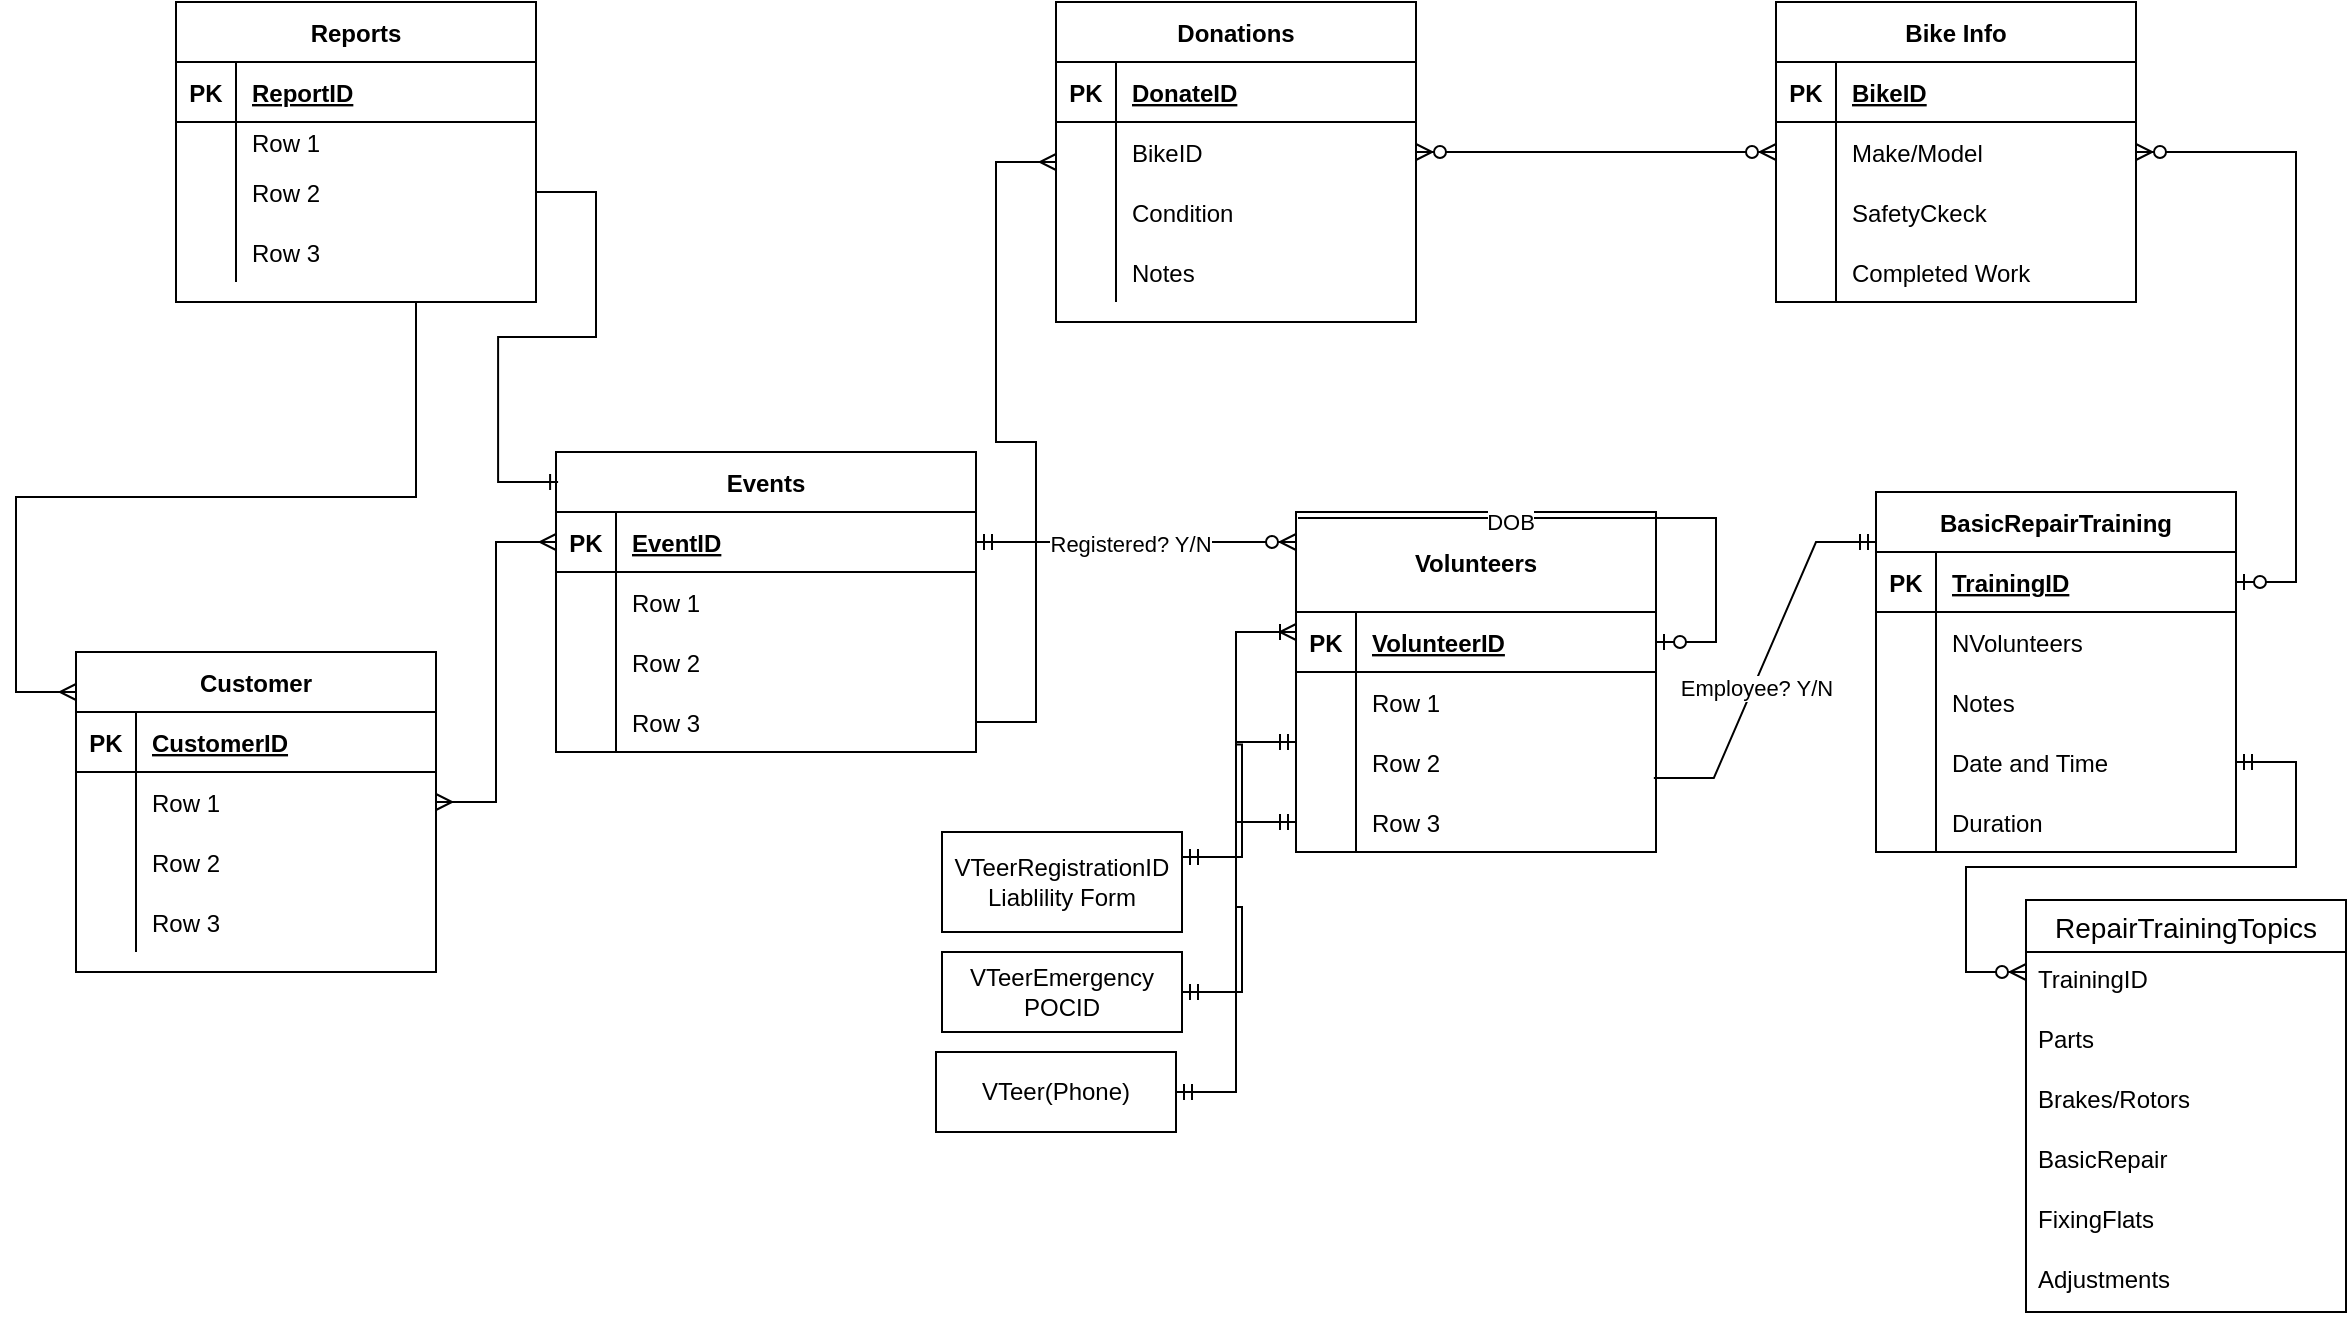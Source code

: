 <mxfile version="20.4.0" type="github">
  <diagram id="R2lEEEUBdFMjLlhIrx00" name="Page-1">
    <mxGraphModel dx="1426" dy="736" grid="1" gridSize="10" guides="1" tooltips="1" connect="1" arrows="1" fold="1" page="1" pageScale="1" pageWidth="850" pageHeight="1100" math="0" shadow="0" extFonts="Permanent Marker^https://fonts.googleapis.com/css?family=Permanent+Marker">
      <root>
        <mxCell id="0" />
        <mxCell id="1" parent="0" />
        <mxCell id="-8hCUDdNDRMUAMXBYEi0-1" value="Donations" style="shape=table;startSize=30;container=1;collapsible=1;childLayout=tableLayout;fixedRows=1;rowLines=0;fontStyle=1;align=center;resizeLast=1;" vertex="1" parent="1">
          <mxGeometry x="630" y="205" width="180" height="160" as="geometry" />
        </mxCell>
        <mxCell id="-8hCUDdNDRMUAMXBYEi0-2" value="" style="shape=tableRow;horizontal=0;startSize=0;swimlaneHead=0;swimlaneBody=0;fillColor=none;collapsible=0;dropTarget=0;points=[[0,0.5],[1,0.5]];portConstraint=eastwest;top=0;left=0;right=0;bottom=1;" vertex="1" parent="-8hCUDdNDRMUAMXBYEi0-1">
          <mxGeometry y="30" width="180" height="30" as="geometry" />
        </mxCell>
        <mxCell id="-8hCUDdNDRMUAMXBYEi0-3" value="PK" style="shape=partialRectangle;connectable=0;fillColor=none;top=0;left=0;bottom=0;right=0;fontStyle=1;overflow=hidden;" vertex="1" parent="-8hCUDdNDRMUAMXBYEi0-2">
          <mxGeometry width="30" height="30" as="geometry">
            <mxRectangle width="30" height="30" as="alternateBounds" />
          </mxGeometry>
        </mxCell>
        <mxCell id="-8hCUDdNDRMUAMXBYEi0-4" value="DonateID" style="shape=partialRectangle;connectable=0;fillColor=none;top=0;left=0;bottom=0;right=0;align=left;spacingLeft=6;fontStyle=5;overflow=hidden;" vertex="1" parent="-8hCUDdNDRMUAMXBYEi0-2">
          <mxGeometry x="30" width="150" height="30" as="geometry">
            <mxRectangle width="150" height="30" as="alternateBounds" />
          </mxGeometry>
        </mxCell>
        <mxCell id="-8hCUDdNDRMUAMXBYEi0-5" value="" style="shape=tableRow;horizontal=0;startSize=0;swimlaneHead=0;swimlaneBody=0;fillColor=none;collapsible=0;dropTarget=0;points=[[0,0.5],[1,0.5]];portConstraint=eastwest;top=0;left=0;right=0;bottom=0;" vertex="1" parent="-8hCUDdNDRMUAMXBYEi0-1">
          <mxGeometry y="60" width="180" height="30" as="geometry" />
        </mxCell>
        <mxCell id="-8hCUDdNDRMUAMXBYEi0-6" value="" style="shape=partialRectangle;connectable=0;fillColor=none;top=0;left=0;bottom=0;right=0;editable=1;overflow=hidden;" vertex="1" parent="-8hCUDdNDRMUAMXBYEi0-5">
          <mxGeometry width="30" height="30" as="geometry">
            <mxRectangle width="30" height="30" as="alternateBounds" />
          </mxGeometry>
        </mxCell>
        <mxCell id="-8hCUDdNDRMUAMXBYEi0-7" value="BikeID    " style="shape=partialRectangle;connectable=0;fillColor=none;top=0;left=0;bottom=0;right=0;align=left;spacingLeft=6;overflow=hidden;" vertex="1" parent="-8hCUDdNDRMUAMXBYEi0-5">
          <mxGeometry x="30" width="150" height="30" as="geometry">
            <mxRectangle width="150" height="30" as="alternateBounds" />
          </mxGeometry>
        </mxCell>
        <mxCell id="-8hCUDdNDRMUAMXBYEi0-8" value="" style="shape=tableRow;horizontal=0;startSize=0;swimlaneHead=0;swimlaneBody=0;fillColor=none;collapsible=0;dropTarget=0;points=[[0,0.5],[1,0.5]];portConstraint=eastwest;top=0;left=0;right=0;bottom=0;" vertex="1" parent="-8hCUDdNDRMUAMXBYEi0-1">
          <mxGeometry y="90" width="180" height="30" as="geometry" />
        </mxCell>
        <mxCell id="-8hCUDdNDRMUAMXBYEi0-9" value="" style="shape=partialRectangle;connectable=0;fillColor=none;top=0;left=0;bottom=0;right=0;editable=1;overflow=hidden;" vertex="1" parent="-8hCUDdNDRMUAMXBYEi0-8">
          <mxGeometry width="30" height="30" as="geometry">
            <mxRectangle width="30" height="30" as="alternateBounds" />
          </mxGeometry>
        </mxCell>
        <mxCell id="-8hCUDdNDRMUAMXBYEi0-10" value="Condition" style="shape=partialRectangle;connectable=0;fillColor=none;top=0;left=0;bottom=0;right=0;align=left;spacingLeft=6;overflow=hidden;" vertex="1" parent="-8hCUDdNDRMUAMXBYEi0-8">
          <mxGeometry x="30" width="150" height="30" as="geometry">
            <mxRectangle width="150" height="30" as="alternateBounds" />
          </mxGeometry>
        </mxCell>
        <mxCell id="-8hCUDdNDRMUAMXBYEi0-11" value="" style="shape=tableRow;horizontal=0;startSize=0;swimlaneHead=0;swimlaneBody=0;fillColor=none;collapsible=0;dropTarget=0;points=[[0,0.5],[1,0.5]];portConstraint=eastwest;top=0;left=0;right=0;bottom=0;" vertex="1" parent="-8hCUDdNDRMUAMXBYEi0-1">
          <mxGeometry y="120" width="180" height="30" as="geometry" />
        </mxCell>
        <mxCell id="-8hCUDdNDRMUAMXBYEi0-12" value="" style="shape=partialRectangle;connectable=0;fillColor=none;top=0;left=0;bottom=0;right=0;editable=1;overflow=hidden;" vertex="1" parent="-8hCUDdNDRMUAMXBYEi0-11">
          <mxGeometry width="30" height="30" as="geometry">
            <mxRectangle width="30" height="30" as="alternateBounds" />
          </mxGeometry>
        </mxCell>
        <mxCell id="-8hCUDdNDRMUAMXBYEi0-13" value="Notes" style="shape=partialRectangle;connectable=0;fillColor=none;top=0;left=0;bottom=0;right=0;align=left;spacingLeft=6;overflow=hidden;" vertex="1" parent="-8hCUDdNDRMUAMXBYEi0-11">
          <mxGeometry x="30" width="150" height="30" as="geometry">
            <mxRectangle width="150" height="30" as="alternateBounds" />
          </mxGeometry>
        </mxCell>
        <mxCell id="-8hCUDdNDRMUAMXBYEi0-14" value="Events" style="shape=table;startSize=30;container=1;collapsible=1;childLayout=tableLayout;fixedRows=1;rowLines=0;fontStyle=1;align=center;resizeLast=1;" vertex="1" parent="1">
          <mxGeometry x="380" y="430" width="210" height="150" as="geometry" />
        </mxCell>
        <mxCell id="-8hCUDdNDRMUAMXBYEi0-15" value="" style="shape=tableRow;horizontal=0;startSize=0;swimlaneHead=0;swimlaneBody=0;fillColor=none;collapsible=0;dropTarget=0;points=[[0,0.5],[1,0.5]];portConstraint=eastwest;top=0;left=0;right=0;bottom=1;" vertex="1" parent="-8hCUDdNDRMUAMXBYEi0-14">
          <mxGeometry y="30" width="210" height="30" as="geometry" />
        </mxCell>
        <mxCell id="-8hCUDdNDRMUAMXBYEi0-16" value="PK" style="shape=partialRectangle;connectable=0;fillColor=none;top=0;left=0;bottom=0;right=0;fontStyle=1;overflow=hidden;" vertex="1" parent="-8hCUDdNDRMUAMXBYEi0-15">
          <mxGeometry width="30" height="30" as="geometry">
            <mxRectangle width="30" height="30" as="alternateBounds" />
          </mxGeometry>
        </mxCell>
        <mxCell id="-8hCUDdNDRMUAMXBYEi0-17" value="EventID" style="shape=partialRectangle;connectable=0;fillColor=none;top=0;left=0;bottom=0;right=0;align=left;spacingLeft=6;fontStyle=5;overflow=hidden;" vertex="1" parent="-8hCUDdNDRMUAMXBYEi0-15">
          <mxGeometry x="30" width="180" height="30" as="geometry">
            <mxRectangle width="180" height="30" as="alternateBounds" />
          </mxGeometry>
        </mxCell>
        <mxCell id="-8hCUDdNDRMUAMXBYEi0-18" value="" style="shape=tableRow;horizontal=0;startSize=0;swimlaneHead=0;swimlaneBody=0;fillColor=none;collapsible=0;dropTarget=0;points=[[0,0.5],[1,0.5]];portConstraint=eastwest;top=0;left=0;right=0;bottom=0;" vertex="1" parent="-8hCUDdNDRMUAMXBYEi0-14">
          <mxGeometry y="60" width="210" height="30" as="geometry" />
        </mxCell>
        <mxCell id="-8hCUDdNDRMUAMXBYEi0-19" value="" style="shape=partialRectangle;connectable=0;fillColor=none;top=0;left=0;bottom=0;right=0;editable=1;overflow=hidden;" vertex="1" parent="-8hCUDdNDRMUAMXBYEi0-18">
          <mxGeometry width="30" height="30" as="geometry">
            <mxRectangle width="30" height="30" as="alternateBounds" />
          </mxGeometry>
        </mxCell>
        <mxCell id="-8hCUDdNDRMUAMXBYEi0-20" value="Row 1" style="shape=partialRectangle;connectable=0;fillColor=none;top=0;left=0;bottom=0;right=0;align=left;spacingLeft=6;overflow=hidden;" vertex="1" parent="-8hCUDdNDRMUAMXBYEi0-18">
          <mxGeometry x="30" width="180" height="30" as="geometry">
            <mxRectangle width="180" height="30" as="alternateBounds" />
          </mxGeometry>
        </mxCell>
        <mxCell id="-8hCUDdNDRMUAMXBYEi0-21" value="" style="shape=tableRow;horizontal=0;startSize=0;swimlaneHead=0;swimlaneBody=0;fillColor=none;collapsible=0;dropTarget=0;points=[[0,0.5],[1,0.5]];portConstraint=eastwest;top=0;left=0;right=0;bottom=0;" vertex="1" parent="-8hCUDdNDRMUAMXBYEi0-14">
          <mxGeometry y="90" width="210" height="30" as="geometry" />
        </mxCell>
        <mxCell id="-8hCUDdNDRMUAMXBYEi0-22" value="" style="shape=partialRectangle;connectable=0;fillColor=none;top=0;left=0;bottom=0;right=0;editable=1;overflow=hidden;" vertex="1" parent="-8hCUDdNDRMUAMXBYEi0-21">
          <mxGeometry width="30" height="30" as="geometry">
            <mxRectangle width="30" height="30" as="alternateBounds" />
          </mxGeometry>
        </mxCell>
        <mxCell id="-8hCUDdNDRMUAMXBYEi0-23" value="Row 2" style="shape=partialRectangle;connectable=0;fillColor=none;top=0;left=0;bottom=0;right=0;align=left;spacingLeft=6;overflow=hidden;" vertex="1" parent="-8hCUDdNDRMUAMXBYEi0-21">
          <mxGeometry x="30" width="180" height="30" as="geometry">
            <mxRectangle width="180" height="30" as="alternateBounds" />
          </mxGeometry>
        </mxCell>
        <mxCell id="-8hCUDdNDRMUAMXBYEi0-24" value="" style="shape=tableRow;horizontal=0;startSize=0;swimlaneHead=0;swimlaneBody=0;fillColor=none;collapsible=0;dropTarget=0;points=[[0,0.5],[1,0.5]];portConstraint=eastwest;top=0;left=0;right=0;bottom=0;" vertex="1" parent="-8hCUDdNDRMUAMXBYEi0-14">
          <mxGeometry y="120" width="210" height="30" as="geometry" />
        </mxCell>
        <mxCell id="-8hCUDdNDRMUAMXBYEi0-25" value="" style="shape=partialRectangle;connectable=0;fillColor=none;top=0;left=0;bottom=0;right=0;editable=1;overflow=hidden;" vertex="1" parent="-8hCUDdNDRMUAMXBYEi0-24">
          <mxGeometry width="30" height="30" as="geometry">
            <mxRectangle width="30" height="30" as="alternateBounds" />
          </mxGeometry>
        </mxCell>
        <mxCell id="-8hCUDdNDRMUAMXBYEi0-26" value="Row 3" style="shape=partialRectangle;connectable=0;fillColor=none;top=0;left=0;bottom=0;right=0;align=left;spacingLeft=6;overflow=hidden;" vertex="1" parent="-8hCUDdNDRMUAMXBYEi0-24">
          <mxGeometry x="30" width="180" height="30" as="geometry">
            <mxRectangle width="180" height="30" as="alternateBounds" />
          </mxGeometry>
        </mxCell>
        <mxCell id="-8hCUDdNDRMUAMXBYEi0-27" value="Reports" style="shape=table;startSize=30;container=1;collapsible=1;childLayout=tableLayout;fixedRows=1;rowLines=0;fontStyle=1;align=center;resizeLast=1;" vertex="1" parent="1">
          <mxGeometry x="190" y="205" width="180" height="150" as="geometry" />
        </mxCell>
        <mxCell id="-8hCUDdNDRMUAMXBYEi0-28" value="" style="shape=tableRow;horizontal=0;startSize=0;swimlaneHead=0;swimlaneBody=0;fillColor=none;collapsible=0;dropTarget=0;points=[[0,0.5],[1,0.5]];portConstraint=eastwest;top=0;left=0;right=0;bottom=1;" vertex="1" parent="-8hCUDdNDRMUAMXBYEi0-27">
          <mxGeometry y="30" width="180" height="30" as="geometry" />
        </mxCell>
        <mxCell id="-8hCUDdNDRMUAMXBYEi0-29" value="PK" style="shape=partialRectangle;connectable=0;fillColor=none;top=0;left=0;bottom=0;right=0;fontStyle=1;overflow=hidden;" vertex="1" parent="-8hCUDdNDRMUAMXBYEi0-28">
          <mxGeometry width="30" height="30" as="geometry">
            <mxRectangle width="30" height="30" as="alternateBounds" />
          </mxGeometry>
        </mxCell>
        <mxCell id="-8hCUDdNDRMUAMXBYEi0-30" value="ReportID" style="shape=partialRectangle;connectable=0;fillColor=none;top=0;left=0;bottom=0;right=0;align=left;spacingLeft=6;fontStyle=5;overflow=hidden;" vertex="1" parent="-8hCUDdNDRMUAMXBYEi0-28">
          <mxGeometry x="30" width="150" height="30" as="geometry">
            <mxRectangle width="150" height="30" as="alternateBounds" />
          </mxGeometry>
        </mxCell>
        <mxCell id="-8hCUDdNDRMUAMXBYEi0-31" value="" style="shape=tableRow;horizontal=0;startSize=0;swimlaneHead=0;swimlaneBody=0;fillColor=none;collapsible=0;dropTarget=0;points=[[0,0.5],[1,0.5]];portConstraint=eastwest;top=0;left=0;right=0;bottom=0;" vertex="1" parent="-8hCUDdNDRMUAMXBYEi0-27">
          <mxGeometry y="60" width="180" height="20" as="geometry" />
        </mxCell>
        <mxCell id="-8hCUDdNDRMUAMXBYEi0-32" value="" style="shape=partialRectangle;connectable=0;fillColor=none;top=0;left=0;bottom=0;right=0;editable=1;overflow=hidden;" vertex="1" parent="-8hCUDdNDRMUAMXBYEi0-31">
          <mxGeometry width="30" height="20" as="geometry">
            <mxRectangle width="30" height="20" as="alternateBounds" />
          </mxGeometry>
        </mxCell>
        <mxCell id="-8hCUDdNDRMUAMXBYEi0-33" value="Row 1" style="shape=partialRectangle;connectable=0;fillColor=none;top=0;left=0;bottom=0;right=0;align=left;spacingLeft=6;overflow=hidden;" vertex="1" parent="-8hCUDdNDRMUAMXBYEi0-31">
          <mxGeometry x="30" width="150" height="20" as="geometry">
            <mxRectangle width="150" height="20" as="alternateBounds" />
          </mxGeometry>
        </mxCell>
        <mxCell id="-8hCUDdNDRMUAMXBYEi0-34" value="" style="shape=tableRow;horizontal=0;startSize=0;swimlaneHead=0;swimlaneBody=0;fillColor=none;collapsible=0;dropTarget=0;points=[[0,0.5],[1,0.5]];portConstraint=eastwest;top=0;left=0;right=0;bottom=0;" vertex="1" parent="-8hCUDdNDRMUAMXBYEi0-27">
          <mxGeometry y="80" width="180" height="30" as="geometry" />
        </mxCell>
        <mxCell id="-8hCUDdNDRMUAMXBYEi0-35" value="" style="shape=partialRectangle;connectable=0;fillColor=none;top=0;left=0;bottom=0;right=0;editable=1;overflow=hidden;" vertex="1" parent="-8hCUDdNDRMUAMXBYEi0-34">
          <mxGeometry width="30" height="30" as="geometry">
            <mxRectangle width="30" height="30" as="alternateBounds" />
          </mxGeometry>
        </mxCell>
        <mxCell id="-8hCUDdNDRMUAMXBYEi0-36" value="Row 2" style="shape=partialRectangle;connectable=0;fillColor=none;top=0;left=0;bottom=0;right=0;align=left;spacingLeft=6;overflow=hidden;" vertex="1" parent="-8hCUDdNDRMUAMXBYEi0-34">
          <mxGeometry x="30" width="150" height="30" as="geometry">
            <mxRectangle width="150" height="30" as="alternateBounds" />
          </mxGeometry>
        </mxCell>
        <mxCell id="-8hCUDdNDRMUAMXBYEi0-37" value="" style="shape=tableRow;horizontal=0;startSize=0;swimlaneHead=0;swimlaneBody=0;fillColor=none;collapsible=0;dropTarget=0;points=[[0,0.5],[1,0.5]];portConstraint=eastwest;top=0;left=0;right=0;bottom=0;" vertex="1" parent="-8hCUDdNDRMUAMXBYEi0-27">
          <mxGeometry y="110" width="180" height="30" as="geometry" />
        </mxCell>
        <mxCell id="-8hCUDdNDRMUAMXBYEi0-38" value="" style="shape=partialRectangle;connectable=0;fillColor=none;top=0;left=0;bottom=0;right=0;editable=1;overflow=hidden;" vertex="1" parent="-8hCUDdNDRMUAMXBYEi0-37">
          <mxGeometry width="30" height="30" as="geometry">
            <mxRectangle width="30" height="30" as="alternateBounds" />
          </mxGeometry>
        </mxCell>
        <mxCell id="-8hCUDdNDRMUAMXBYEi0-39" value="Row 3" style="shape=partialRectangle;connectable=0;fillColor=none;top=0;left=0;bottom=0;right=0;align=left;spacingLeft=6;overflow=hidden;" vertex="1" parent="-8hCUDdNDRMUAMXBYEi0-37">
          <mxGeometry x="30" width="150" height="30" as="geometry">
            <mxRectangle width="150" height="30" as="alternateBounds" />
          </mxGeometry>
        </mxCell>
        <mxCell id="-8hCUDdNDRMUAMXBYEi0-40" value="Customer" style="shape=table;startSize=30;container=1;collapsible=1;childLayout=tableLayout;fixedRows=1;rowLines=0;fontStyle=1;align=center;resizeLast=1;" vertex="1" parent="1">
          <mxGeometry x="140" y="530" width="180" height="160" as="geometry" />
        </mxCell>
        <mxCell id="-8hCUDdNDRMUAMXBYEi0-41" value="" style="shape=tableRow;horizontal=0;startSize=0;swimlaneHead=0;swimlaneBody=0;fillColor=none;collapsible=0;dropTarget=0;points=[[0,0.5],[1,0.5]];portConstraint=eastwest;top=0;left=0;right=0;bottom=1;" vertex="1" parent="-8hCUDdNDRMUAMXBYEi0-40">
          <mxGeometry y="30" width="180" height="30" as="geometry" />
        </mxCell>
        <mxCell id="-8hCUDdNDRMUAMXBYEi0-42" value="PK" style="shape=partialRectangle;connectable=0;fillColor=none;top=0;left=0;bottom=0;right=0;fontStyle=1;overflow=hidden;" vertex="1" parent="-8hCUDdNDRMUAMXBYEi0-41">
          <mxGeometry width="30" height="30" as="geometry">
            <mxRectangle width="30" height="30" as="alternateBounds" />
          </mxGeometry>
        </mxCell>
        <mxCell id="-8hCUDdNDRMUAMXBYEi0-43" value="CustomerID" style="shape=partialRectangle;connectable=0;fillColor=none;top=0;left=0;bottom=0;right=0;align=left;spacingLeft=6;fontStyle=5;overflow=hidden;" vertex="1" parent="-8hCUDdNDRMUAMXBYEi0-41">
          <mxGeometry x="30" width="150" height="30" as="geometry">
            <mxRectangle width="150" height="30" as="alternateBounds" />
          </mxGeometry>
        </mxCell>
        <mxCell id="-8hCUDdNDRMUAMXBYEi0-44" value="" style="shape=tableRow;horizontal=0;startSize=0;swimlaneHead=0;swimlaneBody=0;fillColor=none;collapsible=0;dropTarget=0;points=[[0,0.5],[1,0.5]];portConstraint=eastwest;top=0;left=0;right=0;bottom=0;" vertex="1" parent="-8hCUDdNDRMUAMXBYEi0-40">
          <mxGeometry y="60" width="180" height="30" as="geometry" />
        </mxCell>
        <mxCell id="-8hCUDdNDRMUAMXBYEi0-45" value="" style="shape=partialRectangle;connectable=0;fillColor=none;top=0;left=0;bottom=0;right=0;editable=1;overflow=hidden;" vertex="1" parent="-8hCUDdNDRMUAMXBYEi0-44">
          <mxGeometry width="30" height="30" as="geometry">
            <mxRectangle width="30" height="30" as="alternateBounds" />
          </mxGeometry>
        </mxCell>
        <mxCell id="-8hCUDdNDRMUAMXBYEi0-46" value="Row 1" style="shape=partialRectangle;connectable=0;fillColor=none;top=0;left=0;bottom=0;right=0;align=left;spacingLeft=6;overflow=hidden;" vertex="1" parent="-8hCUDdNDRMUAMXBYEi0-44">
          <mxGeometry x="30" width="150" height="30" as="geometry">
            <mxRectangle width="150" height="30" as="alternateBounds" />
          </mxGeometry>
        </mxCell>
        <mxCell id="-8hCUDdNDRMUAMXBYEi0-47" value="" style="shape=tableRow;horizontal=0;startSize=0;swimlaneHead=0;swimlaneBody=0;fillColor=none;collapsible=0;dropTarget=0;points=[[0,0.5],[1,0.5]];portConstraint=eastwest;top=0;left=0;right=0;bottom=0;" vertex="1" parent="-8hCUDdNDRMUAMXBYEi0-40">
          <mxGeometry y="90" width="180" height="30" as="geometry" />
        </mxCell>
        <mxCell id="-8hCUDdNDRMUAMXBYEi0-48" value="" style="shape=partialRectangle;connectable=0;fillColor=none;top=0;left=0;bottom=0;right=0;editable=1;overflow=hidden;" vertex="1" parent="-8hCUDdNDRMUAMXBYEi0-47">
          <mxGeometry width="30" height="30" as="geometry">
            <mxRectangle width="30" height="30" as="alternateBounds" />
          </mxGeometry>
        </mxCell>
        <mxCell id="-8hCUDdNDRMUAMXBYEi0-49" value="Row 2" style="shape=partialRectangle;connectable=0;fillColor=none;top=0;left=0;bottom=0;right=0;align=left;spacingLeft=6;overflow=hidden;" vertex="1" parent="-8hCUDdNDRMUAMXBYEi0-47">
          <mxGeometry x="30" width="150" height="30" as="geometry">
            <mxRectangle width="150" height="30" as="alternateBounds" />
          </mxGeometry>
        </mxCell>
        <mxCell id="-8hCUDdNDRMUAMXBYEi0-50" value="" style="shape=tableRow;horizontal=0;startSize=0;swimlaneHead=0;swimlaneBody=0;fillColor=none;collapsible=0;dropTarget=0;points=[[0,0.5],[1,0.5]];portConstraint=eastwest;top=0;left=0;right=0;bottom=0;" vertex="1" parent="-8hCUDdNDRMUAMXBYEi0-40">
          <mxGeometry y="120" width="180" height="30" as="geometry" />
        </mxCell>
        <mxCell id="-8hCUDdNDRMUAMXBYEi0-51" value="" style="shape=partialRectangle;connectable=0;fillColor=none;top=0;left=0;bottom=0;right=0;editable=1;overflow=hidden;" vertex="1" parent="-8hCUDdNDRMUAMXBYEi0-50">
          <mxGeometry width="30" height="30" as="geometry">
            <mxRectangle width="30" height="30" as="alternateBounds" />
          </mxGeometry>
        </mxCell>
        <mxCell id="-8hCUDdNDRMUAMXBYEi0-52" value="Row 3" style="shape=partialRectangle;connectable=0;fillColor=none;top=0;left=0;bottom=0;right=0;align=left;spacingLeft=6;overflow=hidden;" vertex="1" parent="-8hCUDdNDRMUAMXBYEi0-50">
          <mxGeometry x="30" width="150" height="30" as="geometry">
            <mxRectangle width="150" height="30" as="alternateBounds" />
          </mxGeometry>
        </mxCell>
        <mxCell id="-8hCUDdNDRMUAMXBYEi0-53" value="Volunteers" style="shape=table;startSize=50;container=1;collapsible=1;childLayout=tableLayout;fixedRows=1;rowLines=0;fontStyle=1;align=center;resizeLast=1;" vertex="1" parent="1">
          <mxGeometry x="750" y="460" width="180" height="170" as="geometry" />
        </mxCell>
        <mxCell id="-8hCUDdNDRMUAMXBYEi0-54" value="" style="shape=tableRow;horizontal=0;startSize=0;swimlaneHead=0;swimlaneBody=0;fillColor=none;collapsible=0;dropTarget=0;points=[[0,0.5],[1,0.5]];portConstraint=eastwest;top=0;left=0;right=0;bottom=1;" vertex="1" parent="-8hCUDdNDRMUAMXBYEi0-53">
          <mxGeometry y="50" width="180" height="30" as="geometry" />
        </mxCell>
        <mxCell id="-8hCUDdNDRMUAMXBYEi0-55" value="PK" style="shape=partialRectangle;connectable=0;fillColor=none;top=0;left=0;bottom=0;right=0;fontStyle=1;overflow=hidden;" vertex="1" parent="-8hCUDdNDRMUAMXBYEi0-54">
          <mxGeometry width="30" height="30" as="geometry">
            <mxRectangle width="30" height="30" as="alternateBounds" />
          </mxGeometry>
        </mxCell>
        <mxCell id="-8hCUDdNDRMUAMXBYEi0-56" value="VolunteerID" style="shape=partialRectangle;connectable=0;fillColor=none;top=0;left=0;bottom=0;right=0;align=left;spacingLeft=6;fontStyle=5;overflow=hidden;" vertex="1" parent="-8hCUDdNDRMUAMXBYEi0-54">
          <mxGeometry x="30" width="150" height="30" as="geometry">
            <mxRectangle width="150" height="30" as="alternateBounds" />
          </mxGeometry>
        </mxCell>
        <mxCell id="-8hCUDdNDRMUAMXBYEi0-57" value="" style="shape=tableRow;horizontal=0;startSize=0;swimlaneHead=0;swimlaneBody=0;fillColor=none;collapsible=0;dropTarget=0;points=[[0,0.5],[1,0.5]];portConstraint=eastwest;top=0;left=0;right=0;bottom=0;" vertex="1" parent="-8hCUDdNDRMUAMXBYEi0-53">
          <mxGeometry y="80" width="180" height="30" as="geometry" />
        </mxCell>
        <mxCell id="-8hCUDdNDRMUAMXBYEi0-58" value="" style="shape=partialRectangle;connectable=0;fillColor=none;top=0;left=0;bottom=0;right=0;editable=1;overflow=hidden;" vertex="1" parent="-8hCUDdNDRMUAMXBYEi0-57">
          <mxGeometry width="30" height="30" as="geometry">
            <mxRectangle width="30" height="30" as="alternateBounds" />
          </mxGeometry>
        </mxCell>
        <mxCell id="-8hCUDdNDRMUAMXBYEi0-59" value="Row 1" style="shape=partialRectangle;connectable=0;fillColor=none;top=0;left=0;bottom=0;right=0;align=left;spacingLeft=6;overflow=hidden;" vertex="1" parent="-8hCUDdNDRMUAMXBYEi0-57">
          <mxGeometry x="30" width="150" height="30" as="geometry">
            <mxRectangle width="150" height="30" as="alternateBounds" />
          </mxGeometry>
        </mxCell>
        <mxCell id="-8hCUDdNDRMUAMXBYEi0-60" value="" style="shape=tableRow;horizontal=0;startSize=0;swimlaneHead=0;swimlaneBody=0;fillColor=none;collapsible=0;dropTarget=0;points=[[0,0.5],[1,0.5]];portConstraint=eastwest;top=0;left=0;right=0;bottom=0;" vertex="1" parent="-8hCUDdNDRMUAMXBYEi0-53">
          <mxGeometry y="110" width="180" height="30" as="geometry" />
        </mxCell>
        <mxCell id="-8hCUDdNDRMUAMXBYEi0-61" value="" style="shape=partialRectangle;connectable=0;fillColor=none;top=0;left=0;bottom=0;right=0;editable=1;overflow=hidden;" vertex="1" parent="-8hCUDdNDRMUAMXBYEi0-60">
          <mxGeometry width="30" height="30" as="geometry">
            <mxRectangle width="30" height="30" as="alternateBounds" />
          </mxGeometry>
        </mxCell>
        <mxCell id="-8hCUDdNDRMUAMXBYEi0-62" value="Row 2" style="shape=partialRectangle;connectable=0;fillColor=none;top=0;left=0;bottom=0;right=0;align=left;spacingLeft=6;overflow=hidden;" vertex="1" parent="-8hCUDdNDRMUAMXBYEi0-60">
          <mxGeometry x="30" width="150" height="30" as="geometry">
            <mxRectangle width="150" height="30" as="alternateBounds" />
          </mxGeometry>
        </mxCell>
        <mxCell id="-8hCUDdNDRMUAMXBYEi0-63" value="" style="shape=tableRow;horizontal=0;startSize=0;swimlaneHead=0;swimlaneBody=0;fillColor=none;collapsible=0;dropTarget=0;points=[[0,0.5],[1,0.5]];portConstraint=eastwest;top=0;left=0;right=0;bottom=0;" vertex="1" parent="-8hCUDdNDRMUAMXBYEi0-53">
          <mxGeometry y="140" width="180" height="30" as="geometry" />
        </mxCell>
        <mxCell id="-8hCUDdNDRMUAMXBYEi0-64" value="" style="shape=partialRectangle;connectable=0;fillColor=none;top=0;left=0;bottom=0;right=0;editable=1;overflow=hidden;" vertex="1" parent="-8hCUDdNDRMUAMXBYEi0-63">
          <mxGeometry width="30" height="30" as="geometry">
            <mxRectangle width="30" height="30" as="alternateBounds" />
          </mxGeometry>
        </mxCell>
        <mxCell id="-8hCUDdNDRMUAMXBYEi0-65" value="Row 3" style="shape=partialRectangle;connectable=0;fillColor=none;top=0;left=0;bottom=0;right=0;align=left;spacingLeft=6;overflow=hidden;" vertex="1" parent="-8hCUDdNDRMUAMXBYEi0-63">
          <mxGeometry x="30" width="150" height="30" as="geometry">
            <mxRectangle width="150" height="30" as="alternateBounds" />
          </mxGeometry>
        </mxCell>
        <mxCell id="-8hCUDdNDRMUAMXBYEi0-66" value="Bike Info" style="shape=table;startSize=30;container=1;collapsible=1;childLayout=tableLayout;fixedRows=1;rowLines=0;fontStyle=1;align=center;resizeLast=1;" vertex="1" parent="1">
          <mxGeometry x="990" y="205" width="180" height="150" as="geometry" />
        </mxCell>
        <mxCell id="-8hCUDdNDRMUAMXBYEi0-67" value="" style="shape=tableRow;horizontal=0;startSize=0;swimlaneHead=0;swimlaneBody=0;fillColor=none;collapsible=0;dropTarget=0;points=[[0,0.5],[1,0.5]];portConstraint=eastwest;top=0;left=0;right=0;bottom=1;" vertex="1" parent="-8hCUDdNDRMUAMXBYEi0-66">
          <mxGeometry y="30" width="180" height="30" as="geometry" />
        </mxCell>
        <mxCell id="-8hCUDdNDRMUAMXBYEi0-68" value="PK" style="shape=partialRectangle;connectable=0;fillColor=none;top=0;left=0;bottom=0;right=0;fontStyle=1;overflow=hidden;" vertex="1" parent="-8hCUDdNDRMUAMXBYEi0-67">
          <mxGeometry width="30" height="30" as="geometry">
            <mxRectangle width="30" height="30" as="alternateBounds" />
          </mxGeometry>
        </mxCell>
        <mxCell id="-8hCUDdNDRMUAMXBYEi0-69" value="BikeID" style="shape=partialRectangle;connectable=0;fillColor=none;top=0;left=0;bottom=0;right=0;align=left;spacingLeft=6;fontStyle=5;overflow=hidden;" vertex="1" parent="-8hCUDdNDRMUAMXBYEi0-67">
          <mxGeometry x="30" width="150" height="30" as="geometry">
            <mxRectangle width="150" height="30" as="alternateBounds" />
          </mxGeometry>
        </mxCell>
        <mxCell id="-8hCUDdNDRMUAMXBYEi0-70" value="" style="shape=tableRow;horizontal=0;startSize=0;swimlaneHead=0;swimlaneBody=0;fillColor=none;collapsible=0;dropTarget=0;points=[[0,0.5],[1,0.5]];portConstraint=eastwest;top=0;left=0;right=0;bottom=0;" vertex="1" parent="-8hCUDdNDRMUAMXBYEi0-66">
          <mxGeometry y="60" width="180" height="30" as="geometry" />
        </mxCell>
        <mxCell id="-8hCUDdNDRMUAMXBYEi0-71" value="" style="shape=partialRectangle;connectable=0;fillColor=none;top=0;left=0;bottom=0;right=0;editable=1;overflow=hidden;" vertex="1" parent="-8hCUDdNDRMUAMXBYEi0-70">
          <mxGeometry width="30" height="30" as="geometry">
            <mxRectangle width="30" height="30" as="alternateBounds" />
          </mxGeometry>
        </mxCell>
        <mxCell id="-8hCUDdNDRMUAMXBYEi0-72" value="Make/Model" style="shape=partialRectangle;connectable=0;fillColor=none;top=0;left=0;bottom=0;right=0;align=left;spacingLeft=6;overflow=hidden;" vertex="1" parent="-8hCUDdNDRMUAMXBYEi0-70">
          <mxGeometry x="30" width="150" height="30" as="geometry">
            <mxRectangle width="150" height="30" as="alternateBounds" />
          </mxGeometry>
        </mxCell>
        <mxCell id="-8hCUDdNDRMUAMXBYEi0-73" value="" style="shape=tableRow;horizontal=0;startSize=0;swimlaneHead=0;swimlaneBody=0;fillColor=none;collapsible=0;dropTarget=0;points=[[0,0.5],[1,0.5]];portConstraint=eastwest;top=0;left=0;right=0;bottom=0;" vertex="1" parent="-8hCUDdNDRMUAMXBYEi0-66">
          <mxGeometry y="90" width="180" height="30" as="geometry" />
        </mxCell>
        <mxCell id="-8hCUDdNDRMUAMXBYEi0-74" value="" style="shape=partialRectangle;connectable=0;fillColor=none;top=0;left=0;bottom=0;right=0;editable=1;overflow=hidden;" vertex="1" parent="-8hCUDdNDRMUAMXBYEi0-73">
          <mxGeometry width="30" height="30" as="geometry">
            <mxRectangle width="30" height="30" as="alternateBounds" />
          </mxGeometry>
        </mxCell>
        <mxCell id="-8hCUDdNDRMUAMXBYEi0-75" value="SafetyCkeck" style="shape=partialRectangle;connectable=0;fillColor=none;top=0;left=0;bottom=0;right=0;align=left;spacingLeft=6;overflow=hidden;" vertex="1" parent="-8hCUDdNDRMUAMXBYEi0-73">
          <mxGeometry x="30" width="150" height="30" as="geometry">
            <mxRectangle width="150" height="30" as="alternateBounds" />
          </mxGeometry>
        </mxCell>
        <mxCell id="-8hCUDdNDRMUAMXBYEi0-76" value="" style="shape=tableRow;horizontal=0;startSize=0;swimlaneHead=0;swimlaneBody=0;fillColor=none;collapsible=0;dropTarget=0;points=[[0,0.5],[1,0.5]];portConstraint=eastwest;top=0;left=0;right=0;bottom=0;" vertex="1" parent="-8hCUDdNDRMUAMXBYEi0-66">
          <mxGeometry y="120" width="180" height="30" as="geometry" />
        </mxCell>
        <mxCell id="-8hCUDdNDRMUAMXBYEi0-77" value="" style="shape=partialRectangle;connectable=0;fillColor=none;top=0;left=0;bottom=0;right=0;editable=1;overflow=hidden;" vertex="1" parent="-8hCUDdNDRMUAMXBYEi0-76">
          <mxGeometry width="30" height="30" as="geometry">
            <mxRectangle width="30" height="30" as="alternateBounds" />
          </mxGeometry>
        </mxCell>
        <mxCell id="-8hCUDdNDRMUAMXBYEi0-78" value="Completed Work" style="shape=partialRectangle;connectable=0;fillColor=none;top=0;left=0;bottom=0;right=0;align=left;spacingLeft=6;overflow=hidden;" vertex="1" parent="-8hCUDdNDRMUAMXBYEi0-76">
          <mxGeometry x="30" width="150" height="30" as="geometry">
            <mxRectangle width="150" height="30" as="alternateBounds" />
          </mxGeometry>
        </mxCell>
        <mxCell id="-8hCUDdNDRMUAMXBYEi0-79" value="BasicRepairTraining" style="shape=table;startSize=30;container=1;collapsible=1;childLayout=tableLayout;fixedRows=1;rowLines=0;fontStyle=1;align=center;resizeLast=1;" vertex="1" parent="1">
          <mxGeometry x="1040" y="450" width="180" height="180" as="geometry" />
        </mxCell>
        <mxCell id="-8hCUDdNDRMUAMXBYEi0-80" value="" style="shape=tableRow;horizontal=0;startSize=0;swimlaneHead=0;swimlaneBody=0;fillColor=none;collapsible=0;dropTarget=0;points=[[0,0.5],[1,0.5]];portConstraint=eastwest;top=0;left=0;right=0;bottom=1;" vertex="1" parent="-8hCUDdNDRMUAMXBYEi0-79">
          <mxGeometry y="30" width="180" height="30" as="geometry" />
        </mxCell>
        <mxCell id="-8hCUDdNDRMUAMXBYEi0-81" value="PK" style="shape=partialRectangle;connectable=0;fillColor=none;top=0;left=0;bottom=0;right=0;fontStyle=1;overflow=hidden;" vertex="1" parent="-8hCUDdNDRMUAMXBYEi0-80">
          <mxGeometry width="30" height="30" as="geometry">
            <mxRectangle width="30" height="30" as="alternateBounds" />
          </mxGeometry>
        </mxCell>
        <mxCell id="-8hCUDdNDRMUAMXBYEi0-82" value="TrainingID" style="shape=partialRectangle;connectable=0;fillColor=none;top=0;left=0;bottom=0;right=0;align=left;spacingLeft=6;fontStyle=5;overflow=hidden;" vertex="1" parent="-8hCUDdNDRMUAMXBYEi0-80">
          <mxGeometry x="30" width="150" height="30" as="geometry">
            <mxRectangle width="150" height="30" as="alternateBounds" />
          </mxGeometry>
        </mxCell>
        <mxCell id="-8hCUDdNDRMUAMXBYEi0-83" value="" style="shape=tableRow;horizontal=0;startSize=0;swimlaneHead=0;swimlaneBody=0;fillColor=none;collapsible=0;dropTarget=0;points=[[0,0.5],[1,0.5]];portConstraint=eastwest;top=0;left=0;right=0;bottom=0;" vertex="1" parent="-8hCUDdNDRMUAMXBYEi0-79">
          <mxGeometry y="60" width="180" height="30" as="geometry" />
        </mxCell>
        <mxCell id="-8hCUDdNDRMUAMXBYEi0-84" value="" style="shape=partialRectangle;connectable=0;fillColor=none;top=0;left=0;bottom=0;right=0;editable=1;overflow=hidden;" vertex="1" parent="-8hCUDdNDRMUAMXBYEi0-83">
          <mxGeometry width="30" height="30" as="geometry">
            <mxRectangle width="30" height="30" as="alternateBounds" />
          </mxGeometry>
        </mxCell>
        <mxCell id="-8hCUDdNDRMUAMXBYEi0-85" value="NVolunteers" style="shape=partialRectangle;connectable=0;fillColor=none;top=0;left=0;bottom=0;right=0;align=left;spacingLeft=6;overflow=hidden;" vertex="1" parent="-8hCUDdNDRMUAMXBYEi0-83">
          <mxGeometry x="30" width="150" height="30" as="geometry">
            <mxRectangle width="150" height="30" as="alternateBounds" />
          </mxGeometry>
        </mxCell>
        <mxCell id="-8hCUDdNDRMUAMXBYEi0-86" value="" style="shape=tableRow;horizontal=0;startSize=0;swimlaneHead=0;swimlaneBody=0;fillColor=none;collapsible=0;dropTarget=0;points=[[0,0.5],[1,0.5]];portConstraint=eastwest;top=0;left=0;right=0;bottom=0;" vertex="1" parent="-8hCUDdNDRMUAMXBYEi0-79">
          <mxGeometry y="90" width="180" height="30" as="geometry" />
        </mxCell>
        <mxCell id="-8hCUDdNDRMUAMXBYEi0-87" value="" style="shape=partialRectangle;connectable=0;fillColor=none;top=0;left=0;bottom=0;right=0;editable=1;overflow=hidden;" vertex="1" parent="-8hCUDdNDRMUAMXBYEi0-86">
          <mxGeometry width="30" height="30" as="geometry">
            <mxRectangle width="30" height="30" as="alternateBounds" />
          </mxGeometry>
        </mxCell>
        <mxCell id="-8hCUDdNDRMUAMXBYEi0-88" value="Notes" style="shape=partialRectangle;connectable=0;fillColor=none;top=0;left=0;bottom=0;right=0;align=left;spacingLeft=6;overflow=hidden;" vertex="1" parent="-8hCUDdNDRMUAMXBYEi0-86">
          <mxGeometry x="30" width="150" height="30" as="geometry">
            <mxRectangle width="150" height="30" as="alternateBounds" />
          </mxGeometry>
        </mxCell>
        <mxCell id="-8hCUDdNDRMUAMXBYEi0-89" value="" style="shape=tableRow;horizontal=0;startSize=0;swimlaneHead=0;swimlaneBody=0;fillColor=none;collapsible=0;dropTarget=0;points=[[0,0.5],[1,0.5]];portConstraint=eastwest;top=0;left=0;right=0;bottom=0;" vertex="1" parent="-8hCUDdNDRMUAMXBYEi0-79">
          <mxGeometry y="120" width="180" height="30" as="geometry" />
        </mxCell>
        <mxCell id="-8hCUDdNDRMUAMXBYEi0-90" value="" style="shape=partialRectangle;connectable=0;fillColor=none;top=0;left=0;bottom=0;right=0;editable=1;overflow=hidden;" vertex="1" parent="-8hCUDdNDRMUAMXBYEi0-89">
          <mxGeometry width="30" height="30" as="geometry">
            <mxRectangle width="30" height="30" as="alternateBounds" />
          </mxGeometry>
        </mxCell>
        <mxCell id="-8hCUDdNDRMUAMXBYEi0-91" value="Date and Time" style="shape=partialRectangle;connectable=0;fillColor=none;top=0;left=0;bottom=0;right=0;align=left;spacingLeft=6;overflow=hidden;" vertex="1" parent="-8hCUDdNDRMUAMXBYEi0-89">
          <mxGeometry x="30" width="150" height="30" as="geometry">
            <mxRectangle width="150" height="30" as="alternateBounds" />
          </mxGeometry>
        </mxCell>
        <mxCell id="-8hCUDdNDRMUAMXBYEi0-123" value="" style="shape=tableRow;horizontal=0;startSize=0;swimlaneHead=0;swimlaneBody=0;fillColor=none;collapsible=0;dropTarget=0;points=[[0,0.5],[1,0.5]];portConstraint=eastwest;top=0;left=0;right=0;bottom=0;" vertex="1" parent="-8hCUDdNDRMUAMXBYEi0-79">
          <mxGeometry y="150" width="180" height="30" as="geometry" />
        </mxCell>
        <mxCell id="-8hCUDdNDRMUAMXBYEi0-124" value="" style="shape=partialRectangle;connectable=0;fillColor=none;top=0;left=0;bottom=0;right=0;editable=1;overflow=hidden;" vertex="1" parent="-8hCUDdNDRMUAMXBYEi0-123">
          <mxGeometry width="30" height="30" as="geometry">
            <mxRectangle width="30" height="30" as="alternateBounds" />
          </mxGeometry>
        </mxCell>
        <mxCell id="-8hCUDdNDRMUAMXBYEi0-125" value="Duration" style="shape=partialRectangle;connectable=0;fillColor=none;top=0;left=0;bottom=0;right=0;align=left;spacingLeft=6;overflow=hidden;" vertex="1" parent="-8hCUDdNDRMUAMXBYEi0-123">
          <mxGeometry x="30" width="150" height="30" as="geometry">
            <mxRectangle width="150" height="30" as="alternateBounds" />
          </mxGeometry>
        </mxCell>
        <mxCell id="-8hCUDdNDRMUAMXBYEi0-92" value="RepairTrainingTopics" style="swimlane;fontStyle=0;childLayout=stackLayout;horizontal=1;startSize=26;horizontalStack=0;resizeParent=1;resizeParentMax=0;resizeLast=0;collapsible=1;marginBottom=0;align=center;fontSize=14;" vertex="1" parent="1">
          <mxGeometry x="1115" y="654" width="160" height="206" as="geometry" />
        </mxCell>
        <mxCell id="-8hCUDdNDRMUAMXBYEi0-93" value="TrainingID" style="text;strokeColor=none;fillColor=none;spacingLeft=4;spacingRight=4;overflow=hidden;rotatable=0;points=[[0,0.5],[1,0.5]];portConstraint=eastwest;fontSize=12;" vertex="1" parent="-8hCUDdNDRMUAMXBYEi0-92">
          <mxGeometry y="26" width="160" height="30" as="geometry" />
        </mxCell>
        <mxCell id="-8hCUDdNDRMUAMXBYEi0-94" value="Parts" style="text;strokeColor=none;fillColor=none;spacingLeft=4;spacingRight=4;overflow=hidden;rotatable=0;points=[[0,0.5],[1,0.5]];portConstraint=eastwest;fontSize=12;" vertex="1" parent="-8hCUDdNDRMUAMXBYEi0-92">
          <mxGeometry y="56" width="160" height="30" as="geometry" />
        </mxCell>
        <mxCell id="-8hCUDdNDRMUAMXBYEi0-95" value="Brakes/Rotors&#xa;" style="text;strokeColor=none;fillColor=none;spacingLeft=4;spacingRight=4;overflow=hidden;rotatable=0;points=[[0,0.5],[1,0.5]];portConstraint=eastwest;fontSize=12;" vertex="1" parent="-8hCUDdNDRMUAMXBYEi0-92">
          <mxGeometry y="86" width="160" height="30" as="geometry" />
        </mxCell>
        <mxCell id="-8hCUDdNDRMUAMXBYEi0-120" value="BasicRepair" style="text;strokeColor=none;fillColor=none;spacingLeft=4;spacingRight=4;overflow=hidden;rotatable=0;points=[[0,0.5],[1,0.5]];portConstraint=eastwest;fontSize=12;" vertex="1" parent="-8hCUDdNDRMUAMXBYEi0-92">
          <mxGeometry y="116" width="160" height="30" as="geometry" />
        </mxCell>
        <mxCell id="-8hCUDdNDRMUAMXBYEi0-121" value="FixingFlats" style="text;strokeColor=none;fillColor=none;spacingLeft=4;spacingRight=4;overflow=hidden;rotatable=0;points=[[0,0.5],[1,0.5]];portConstraint=eastwest;fontSize=12;" vertex="1" parent="-8hCUDdNDRMUAMXBYEi0-92">
          <mxGeometry y="146" width="160" height="30" as="geometry" />
        </mxCell>
        <mxCell id="-8hCUDdNDRMUAMXBYEi0-122" value="Adjustments" style="text;strokeColor=none;fillColor=none;spacingLeft=4;spacingRight=4;overflow=hidden;rotatable=0;points=[[0,0.5],[1,0.5]];portConstraint=eastwest;fontSize=12;" vertex="1" parent="-8hCUDdNDRMUAMXBYEi0-92">
          <mxGeometry y="176" width="160" height="30" as="geometry" />
        </mxCell>
        <mxCell id="-8hCUDdNDRMUAMXBYEi0-96" value="VTeer(Phone)" style="whiteSpace=wrap;html=1;align=center;" vertex="1" parent="1">
          <mxGeometry x="570" y="730" width="120" height="40" as="geometry" />
        </mxCell>
        <mxCell id="-8hCUDdNDRMUAMXBYEi0-97" value="VTeerEmergency POCID" style="whiteSpace=wrap;html=1;align=center;" vertex="1" parent="1">
          <mxGeometry x="573" y="680" width="120" height="40" as="geometry" />
        </mxCell>
        <mxCell id="-8hCUDdNDRMUAMXBYEi0-98" value="VTeerRegistrationID&lt;br&gt;Liablility Form" style="whiteSpace=wrap;html=1;align=center;" vertex="1" parent="1">
          <mxGeometry x="573" y="620" width="120" height="50" as="geometry" />
        </mxCell>
        <mxCell id="-8hCUDdNDRMUAMXBYEi0-100" value="" style="edgeStyle=entityRelationEdgeStyle;fontSize=12;html=1;endArrow=ERmandOne;rounded=0;exitX=0.994;exitY=0.767;exitDx=0;exitDy=0;exitPerimeter=0;" edge="1" parent="1" source="-8hCUDdNDRMUAMXBYEi0-60">
          <mxGeometry width="100" height="100" relative="1" as="geometry">
            <mxPoint x="940" y="575" as="sourcePoint" />
            <mxPoint x="1040" y="475" as="targetPoint" />
          </mxGeometry>
        </mxCell>
        <mxCell id="-8hCUDdNDRMUAMXBYEi0-114" value="Employee? Y/N" style="edgeLabel;html=1;align=center;verticalAlign=middle;resizable=0;points=[];" vertex="1" connectable="0" parent="-8hCUDdNDRMUAMXBYEi0-100">
          <mxGeometry x="-0.155" y="-1" relative="1" as="geometry">
            <mxPoint as="offset" />
          </mxGeometry>
        </mxCell>
        <mxCell id="-8hCUDdNDRMUAMXBYEi0-101" value="" style="edgeStyle=entityRelationEdgeStyle;fontSize=12;html=1;endArrow=ERmandOne;startArrow=ERmandOne;rounded=0;" edge="1" parent="1" source="-8hCUDdNDRMUAMXBYEi0-96">
          <mxGeometry width="100" height="100" relative="1" as="geometry">
            <mxPoint x="650" y="675" as="sourcePoint" />
            <mxPoint x="750" y="575" as="targetPoint" />
          </mxGeometry>
        </mxCell>
        <mxCell id="-8hCUDdNDRMUAMXBYEi0-103" value="" style="edgeStyle=entityRelationEdgeStyle;fontSize=12;html=1;endArrow=ERmandOne;startArrow=ERmandOne;rounded=0;" edge="1" parent="1" source="-8hCUDdNDRMUAMXBYEi0-63" target="-8hCUDdNDRMUAMXBYEi0-97">
          <mxGeometry width="100" height="100" relative="1" as="geometry">
            <mxPoint x="570" y="510" as="sourcePoint" />
            <mxPoint x="670" y="410" as="targetPoint" />
          </mxGeometry>
        </mxCell>
        <mxCell id="-8hCUDdNDRMUAMXBYEi0-106" value="" style="edgeStyle=entityRelationEdgeStyle;fontSize=12;html=1;endArrow=ERzeroToMany;startArrow=ERmandOne;rounded=0;" edge="1" parent="1" source="-8hCUDdNDRMUAMXBYEi0-89">
          <mxGeometry width="100" height="100" relative="1" as="geometry">
            <mxPoint x="1015" y="790" as="sourcePoint" />
            <mxPoint x="1115" y="690" as="targetPoint" />
          </mxGeometry>
        </mxCell>
        <mxCell id="-8hCUDdNDRMUAMXBYEi0-107" value="" style="edgeStyle=entityRelationEdgeStyle;fontSize=12;html=1;endArrow=ERzeroToOne;startArrow=none;rounded=0;" edge="1" parent="1" target="-8hCUDdNDRMUAMXBYEi0-54">
          <mxGeometry width="100" height="100" relative="1" as="geometry">
            <mxPoint x="751" y="463" as="sourcePoint" />
            <mxPoint x="750" y="420" as="targetPoint" />
          </mxGeometry>
        </mxCell>
        <mxCell id="-8hCUDdNDRMUAMXBYEi0-110" value="DOB" style="edgeLabel;html=1;align=center;verticalAlign=middle;resizable=0;points=[];" vertex="1" connectable="0" parent="-8hCUDdNDRMUAMXBYEi0-107">
          <mxGeometry x="-0.3" y="-2" relative="1" as="geometry">
            <mxPoint as="offset" />
          </mxGeometry>
        </mxCell>
        <mxCell id="-8hCUDdNDRMUAMXBYEi0-111" value="" style="edgeStyle=entityRelationEdgeStyle;fontSize=12;html=1;endArrow=ERzeroToMany;startArrow=ERmandOne;rounded=0;" edge="1" parent="1" source="-8hCUDdNDRMUAMXBYEi0-15">
          <mxGeometry width="100" height="100" relative="1" as="geometry">
            <mxPoint x="650" y="575" as="sourcePoint" />
            <mxPoint x="750" y="475" as="targetPoint" />
          </mxGeometry>
        </mxCell>
        <mxCell id="-8hCUDdNDRMUAMXBYEi0-115" value="Registered? Y/N" style="edgeLabel;html=1;align=center;verticalAlign=middle;resizable=0;points=[];" vertex="1" connectable="0" parent="-8hCUDdNDRMUAMXBYEi0-111">
          <mxGeometry x="-0.046" y="-1" relative="1" as="geometry">
            <mxPoint as="offset" />
          </mxGeometry>
        </mxCell>
        <mxCell id="-8hCUDdNDRMUAMXBYEi0-112" value="" style="edgeStyle=entityRelationEdgeStyle;fontSize=12;html=1;endArrow=ERmany;startArrow=ERmany;rounded=0;" edge="1" parent="1" source="-8hCUDdNDRMUAMXBYEi0-44" target="-8hCUDdNDRMUAMXBYEi0-15">
          <mxGeometry width="100" height="100" relative="1" as="geometry">
            <mxPoint x="230" y="530" as="sourcePoint" />
            <mxPoint x="330" y="430" as="targetPoint" />
          </mxGeometry>
        </mxCell>
        <mxCell id="-8hCUDdNDRMUAMXBYEi0-113" value="" style="edgeStyle=entityRelationEdgeStyle;fontSize=12;html=1;endArrow=ERzeroToMany;endFill=1;startArrow=ERzeroToMany;rounded=0;" edge="1" parent="1" source="-8hCUDdNDRMUAMXBYEi0-5" target="-8hCUDdNDRMUAMXBYEi0-70">
          <mxGeometry width="100" height="100" relative="1" as="geometry">
            <mxPoint x="790" y="290" as="sourcePoint" />
            <mxPoint x="890" y="190" as="targetPoint" />
          </mxGeometry>
        </mxCell>
        <mxCell id="-8hCUDdNDRMUAMXBYEi0-116" value="" style="edgeStyle=entityRelationEdgeStyle;fontSize=12;html=1;endArrow=ERmany;rounded=0;" edge="1" parent="1" source="-8hCUDdNDRMUAMXBYEi0-24" target="-8hCUDdNDRMUAMXBYEi0-1">
          <mxGeometry width="100" height="100" relative="1" as="geometry">
            <mxPoint x="510" y="350" as="sourcePoint" />
            <mxPoint x="610" y="250" as="targetPoint" />
          </mxGeometry>
        </mxCell>
        <mxCell id="-8hCUDdNDRMUAMXBYEi0-117" value="" style="edgeStyle=entityRelationEdgeStyle;fontSize=12;html=1;endArrow=ERone;endFill=1;rounded=0;exitX=1;exitY=0.5;exitDx=0;exitDy=0;entryX=0.005;entryY=0.1;entryDx=0;entryDy=0;entryPerimeter=0;" edge="1" parent="1" source="-8hCUDdNDRMUAMXBYEi0-34" target="-8hCUDdNDRMUAMXBYEi0-14">
          <mxGeometry width="100" height="100" relative="1" as="geometry">
            <mxPoint x="425" y="305" as="sourcePoint" />
            <mxPoint x="525" y="205" as="targetPoint" />
          </mxGeometry>
        </mxCell>
        <mxCell id="-8hCUDdNDRMUAMXBYEi0-118" value="" style="edgeStyle=entityRelationEdgeStyle;fontSize=12;html=1;endArrow=ERzeroToMany;startArrow=ERzeroToOne;rounded=0;" edge="1" parent="1" source="-8hCUDdNDRMUAMXBYEi0-80" target="-8hCUDdNDRMUAMXBYEi0-70">
          <mxGeometry width="100" height="100" relative="1" as="geometry">
            <mxPoint x="850" y="440" as="sourcePoint" />
            <mxPoint x="950" y="340" as="targetPoint" />
          </mxGeometry>
        </mxCell>
        <mxCell id="-8hCUDdNDRMUAMXBYEi0-119" value="" style="edgeStyle=entityRelationEdgeStyle;fontSize=12;html=1;endArrow=ERmany;rounded=0;exitX=0.5;exitY=1;exitDx=0;exitDy=0;" edge="1" parent="1" source="-8hCUDdNDRMUAMXBYEi0-27">
          <mxGeometry width="100" height="100" relative="1" as="geometry">
            <mxPoint x="200" y="350" as="sourcePoint" />
            <mxPoint x="140" y="550" as="targetPoint" />
          </mxGeometry>
        </mxCell>
        <mxCell id="-8hCUDdNDRMUAMXBYEi0-126" value="" style="edgeStyle=entityRelationEdgeStyle;fontSize=12;html=1;endArrow=ERoneToMany;startArrow=ERmandOne;rounded=0;exitX=1;exitY=0.25;exitDx=0;exitDy=0;" edge="1" parent="1" source="-8hCUDdNDRMUAMXBYEi0-98">
          <mxGeometry width="100" height="100" relative="1" as="geometry">
            <mxPoint x="650" y="620" as="sourcePoint" />
            <mxPoint x="750" y="520" as="targetPoint" />
          </mxGeometry>
        </mxCell>
      </root>
    </mxGraphModel>
  </diagram>
</mxfile>
